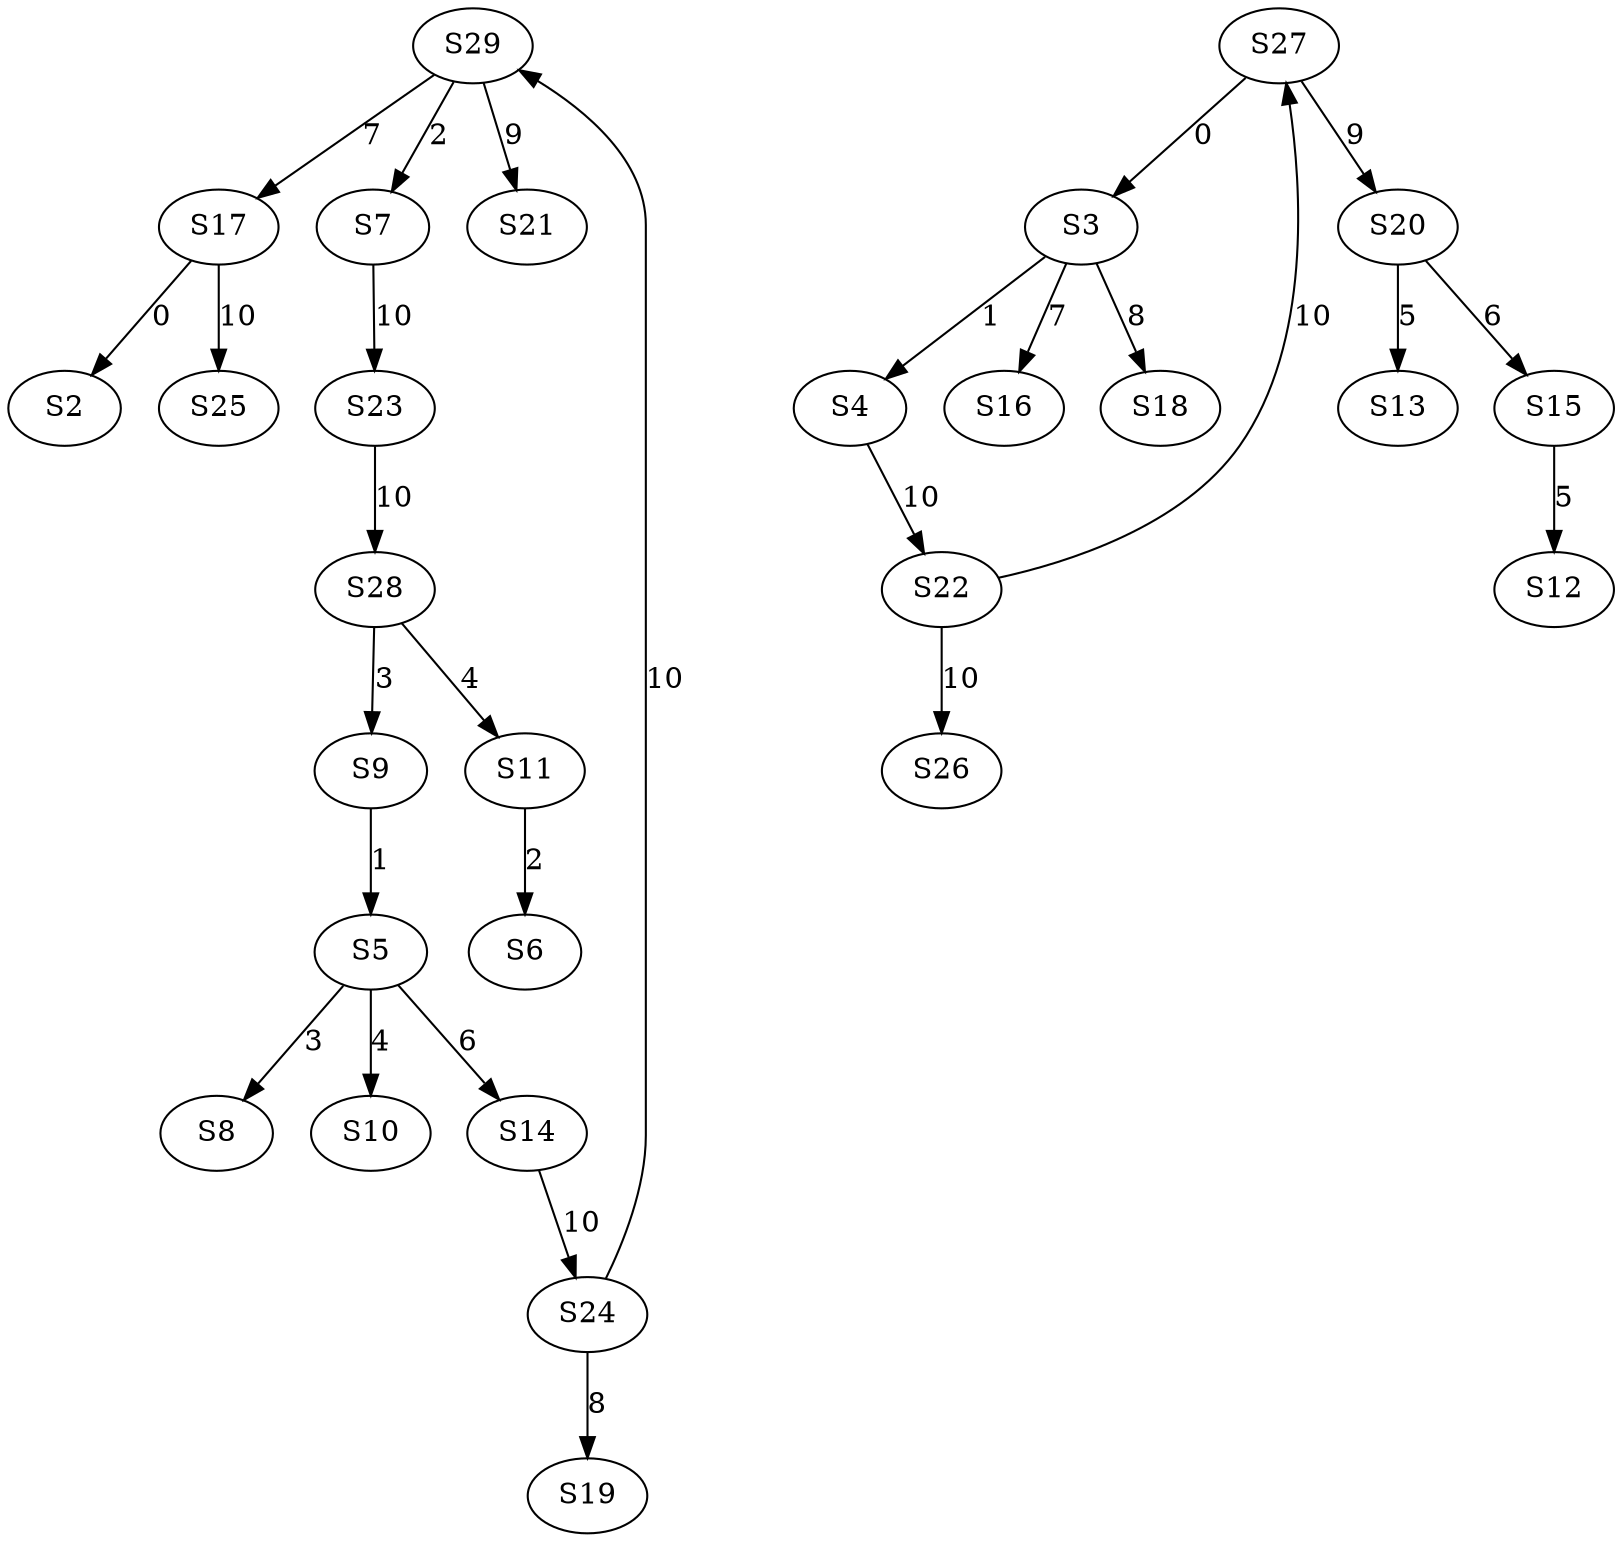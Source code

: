 strict digraph {
	S17 -> S2 [ label = 0 ];
	S27 -> S3 [ label = 0 ];
	S3 -> S4 [ label = 1 ];
	S9 -> S5 [ label = 1 ];
	S11 -> S6 [ label = 2 ];
	S29 -> S7 [ label = 2 ];
	S5 -> S8 [ label = 3 ];
	S28 -> S9 [ label = 3 ];
	S5 -> S10 [ label = 4 ];
	S28 -> S11 [ label = 4 ];
	S15 -> S12 [ label = 5 ];
	S20 -> S13 [ label = 5 ];
	S5 -> S14 [ label = 6 ];
	S20 -> S15 [ label = 6 ];
	S3 -> S16 [ label = 7 ];
	S29 -> S17 [ label = 7 ];
	S3 -> S18 [ label = 8 ];
	S24 -> S19 [ label = 8 ];
	S27 -> S20 [ label = 9 ];
	S29 -> S21 [ label = 9 ];
	S4 -> S22 [ label = 10 ];
	S7 -> S23 [ label = 10 ];
	S14 -> S24 [ label = 10 ];
	S17 -> S25 [ label = 10 ];
	S22 -> S26 [ label = 10 ];
	S22 -> S27 [ label = 10 ];
	S23 -> S28 [ label = 10 ];
	S24 -> S29 [ label = 10 ];
}